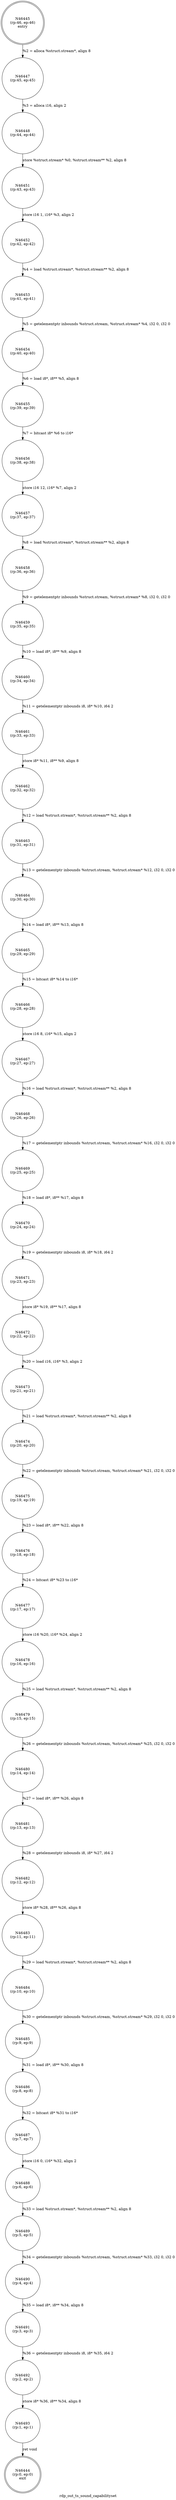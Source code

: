 digraph rdp_out_ts_sound_capabilityset {
label="rdp_out_ts_sound_capabilityset"
46444 [label="N46444\n(rp:0, ep:0)\nexit", shape="doublecircle"]
46445 [label="N46445\n(rp:46, ep:46)\nentry", shape="doublecircle"]
46445 -> 46447 [label="%2 = alloca %struct.stream*, align 8"]
46447 [label="N46447\n(rp:45, ep:45)", shape="circle"]
46447 -> 46448 [label="%3 = alloca i16, align 2"]
46448 [label="N46448\n(rp:44, ep:44)", shape="circle"]
46448 -> 46451 [label="store %struct.stream* %0, %struct.stream** %2, align 8"]
46451 [label="N46451\n(rp:43, ep:43)", shape="circle"]
46451 -> 46452 [label="store i16 1, i16* %3, align 2"]
46452 [label="N46452\n(rp:42, ep:42)", shape="circle"]
46452 -> 46453 [label="%4 = load %struct.stream*, %struct.stream** %2, align 8"]
46453 [label="N46453\n(rp:41, ep:41)", shape="circle"]
46453 -> 46454 [label="%5 = getelementptr inbounds %struct.stream, %struct.stream* %4, i32 0, i32 0"]
46454 [label="N46454\n(rp:40, ep:40)", shape="circle"]
46454 -> 46455 [label="%6 = load i8*, i8** %5, align 8"]
46455 [label="N46455\n(rp:39, ep:39)", shape="circle"]
46455 -> 46456 [label="%7 = bitcast i8* %6 to i16*"]
46456 [label="N46456\n(rp:38, ep:38)", shape="circle"]
46456 -> 46457 [label="store i16 12, i16* %7, align 2"]
46457 [label="N46457\n(rp:37, ep:37)", shape="circle"]
46457 -> 46458 [label="%8 = load %struct.stream*, %struct.stream** %2, align 8"]
46458 [label="N46458\n(rp:36, ep:36)", shape="circle"]
46458 -> 46459 [label="%9 = getelementptr inbounds %struct.stream, %struct.stream* %8, i32 0, i32 0"]
46459 [label="N46459\n(rp:35, ep:35)", shape="circle"]
46459 -> 46460 [label="%10 = load i8*, i8** %9, align 8"]
46460 [label="N46460\n(rp:34, ep:34)", shape="circle"]
46460 -> 46461 [label="%11 = getelementptr inbounds i8, i8* %10, i64 2"]
46461 [label="N46461\n(rp:33, ep:33)", shape="circle"]
46461 -> 46462 [label="store i8* %11, i8** %9, align 8"]
46462 [label="N46462\n(rp:32, ep:32)", shape="circle"]
46462 -> 46463 [label="%12 = load %struct.stream*, %struct.stream** %2, align 8"]
46463 [label="N46463\n(rp:31, ep:31)", shape="circle"]
46463 -> 46464 [label="%13 = getelementptr inbounds %struct.stream, %struct.stream* %12, i32 0, i32 0"]
46464 [label="N46464\n(rp:30, ep:30)", shape="circle"]
46464 -> 46465 [label="%14 = load i8*, i8** %13, align 8"]
46465 [label="N46465\n(rp:29, ep:29)", shape="circle"]
46465 -> 46466 [label="%15 = bitcast i8* %14 to i16*"]
46466 [label="N46466\n(rp:28, ep:28)", shape="circle"]
46466 -> 46467 [label="store i16 8, i16* %15, align 2"]
46467 [label="N46467\n(rp:27, ep:27)", shape="circle"]
46467 -> 46468 [label="%16 = load %struct.stream*, %struct.stream** %2, align 8"]
46468 [label="N46468\n(rp:26, ep:26)", shape="circle"]
46468 -> 46469 [label="%17 = getelementptr inbounds %struct.stream, %struct.stream* %16, i32 0, i32 0"]
46469 [label="N46469\n(rp:25, ep:25)", shape="circle"]
46469 -> 46470 [label="%18 = load i8*, i8** %17, align 8"]
46470 [label="N46470\n(rp:24, ep:24)", shape="circle"]
46470 -> 46471 [label="%19 = getelementptr inbounds i8, i8* %18, i64 2"]
46471 [label="N46471\n(rp:23, ep:23)", shape="circle"]
46471 -> 46472 [label="store i8* %19, i8** %17, align 8"]
46472 [label="N46472\n(rp:22, ep:22)", shape="circle"]
46472 -> 46473 [label="%20 = load i16, i16* %3, align 2"]
46473 [label="N46473\n(rp:21, ep:21)", shape="circle"]
46473 -> 46474 [label="%21 = load %struct.stream*, %struct.stream** %2, align 8"]
46474 [label="N46474\n(rp:20, ep:20)", shape="circle"]
46474 -> 46475 [label="%22 = getelementptr inbounds %struct.stream, %struct.stream* %21, i32 0, i32 0"]
46475 [label="N46475\n(rp:19, ep:19)", shape="circle"]
46475 -> 46476 [label="%23 = load i8*, i8** %22, align 8"]
46476 [label="N46476\n(rp:18, ep:18)", shape="circle"]
46476 -> 46477 [label="%24 = bitcast i8* %23 to i16*"]
46477 [label="N46477\n(rp:17, ep:17)", shape="circle"]
46477 -> 46478 [label="store i16 %20, i16* %24, align 2"]
46478 [label="N46478\n(rp:16, ep:16)", shape="circle"]
46478 -> 46479 [label="%25 = load %struct.stream*, %struct.stream** %2, align 8"]
46479 [label="N46479\n(rp:15, ep:15)", shape="circle"]
46479 -> 46480 [label="%26 = getelementptr inbounds %struct.stream, %struct.stream* %25, i32 0, i32 0"]
46480 [label="N46480\n(rp:14, ep:14)", shape="circle"]
46480 -> 46481 [label="%27 = load i8*, i8** %26, align 8"]
46481 [label="N46481\n(rp:13, ep:13)", shape="circle"]
46481 -> 46482 [label="%28 = getelementptr inbounds i8, i8* %27, i64 2"]
46482 [label="N46482\n(rp:12, ep:12)", shape="circle"]
46482 -> 46483 [label="store i8* %28, i8** %26, align 8"]
46483 [label="N46483\n(rp:11, ep:11)", shape="circle"]
46483 -> 46484 [label="%29 = load %struct.stream*, %struct.stream** %2, align 8"]
46484 [label="N46484\n(rp:10, ep:10)", shape="circle"]
46484 -> 46485 [label="%30 = getelementptr inbounds %struct.stream, %struct.stream* %29, i32 0, i32 0"]
46485 [label="N46485\n(rp:9, ep:9)", shape="circle"]
46485 -> 46486 [label="%31 = load i8*, i8** %30, align 8"]
46486 [label="N46486\n(rp:8, ep:8)", shape="circle"]
46486 -> 46487 [label="%32 = bitcast i8* %31 to i16*"]
46487 [label="N46487\n(rp:7, ep:7)", shape="circle"]
46487 -> 46488 [label="store i16 0, i16* %32, align 2"]
46488 [label="N46488\n(rp:6, ep:6)", shape="circle"]
46488 -> 46489 [label="%33 = load %struct.stream*, %struct.stream** %2, align 8"]
46489 [label="N46489\n(rp:5, ep:5)", shape="circle"]
46489 -> 46490 [label="%34 = getelementptr inbounds %struct.stream, %struct.stream* %33, i32 0, i32 0"]
46490 [label="N46490\n(rp:4, ep:4)", shape="circle"]
46490 -> 46491 [label="%35 = load i8*, i8** %34, align 8"]
46491 [label="N46491\n(rp:3, ep:3)", shape="circle"]
46491 -> 46492 [label="%36 = getelementptr inbounds i8, i8* %35, i64 2"]
46492 [label="N46492\n(rp:2, ep:2)", shape="circle"]
46492 -> 46493 [label="store i8* %36, i8** %34, align 8"]
46493 [label="N46493\n(rp:1, ep:1)", shape="circle"]
46493 -> 46444 [label="ret void"]
}
